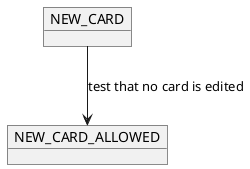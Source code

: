 @startuml NEW_CARD

object NEW_CARD 

object NEW_CARD_ALLOWED 

NEW_CARD --> NEW_CARD_ALLOWED : test that no card is edited

@enduml